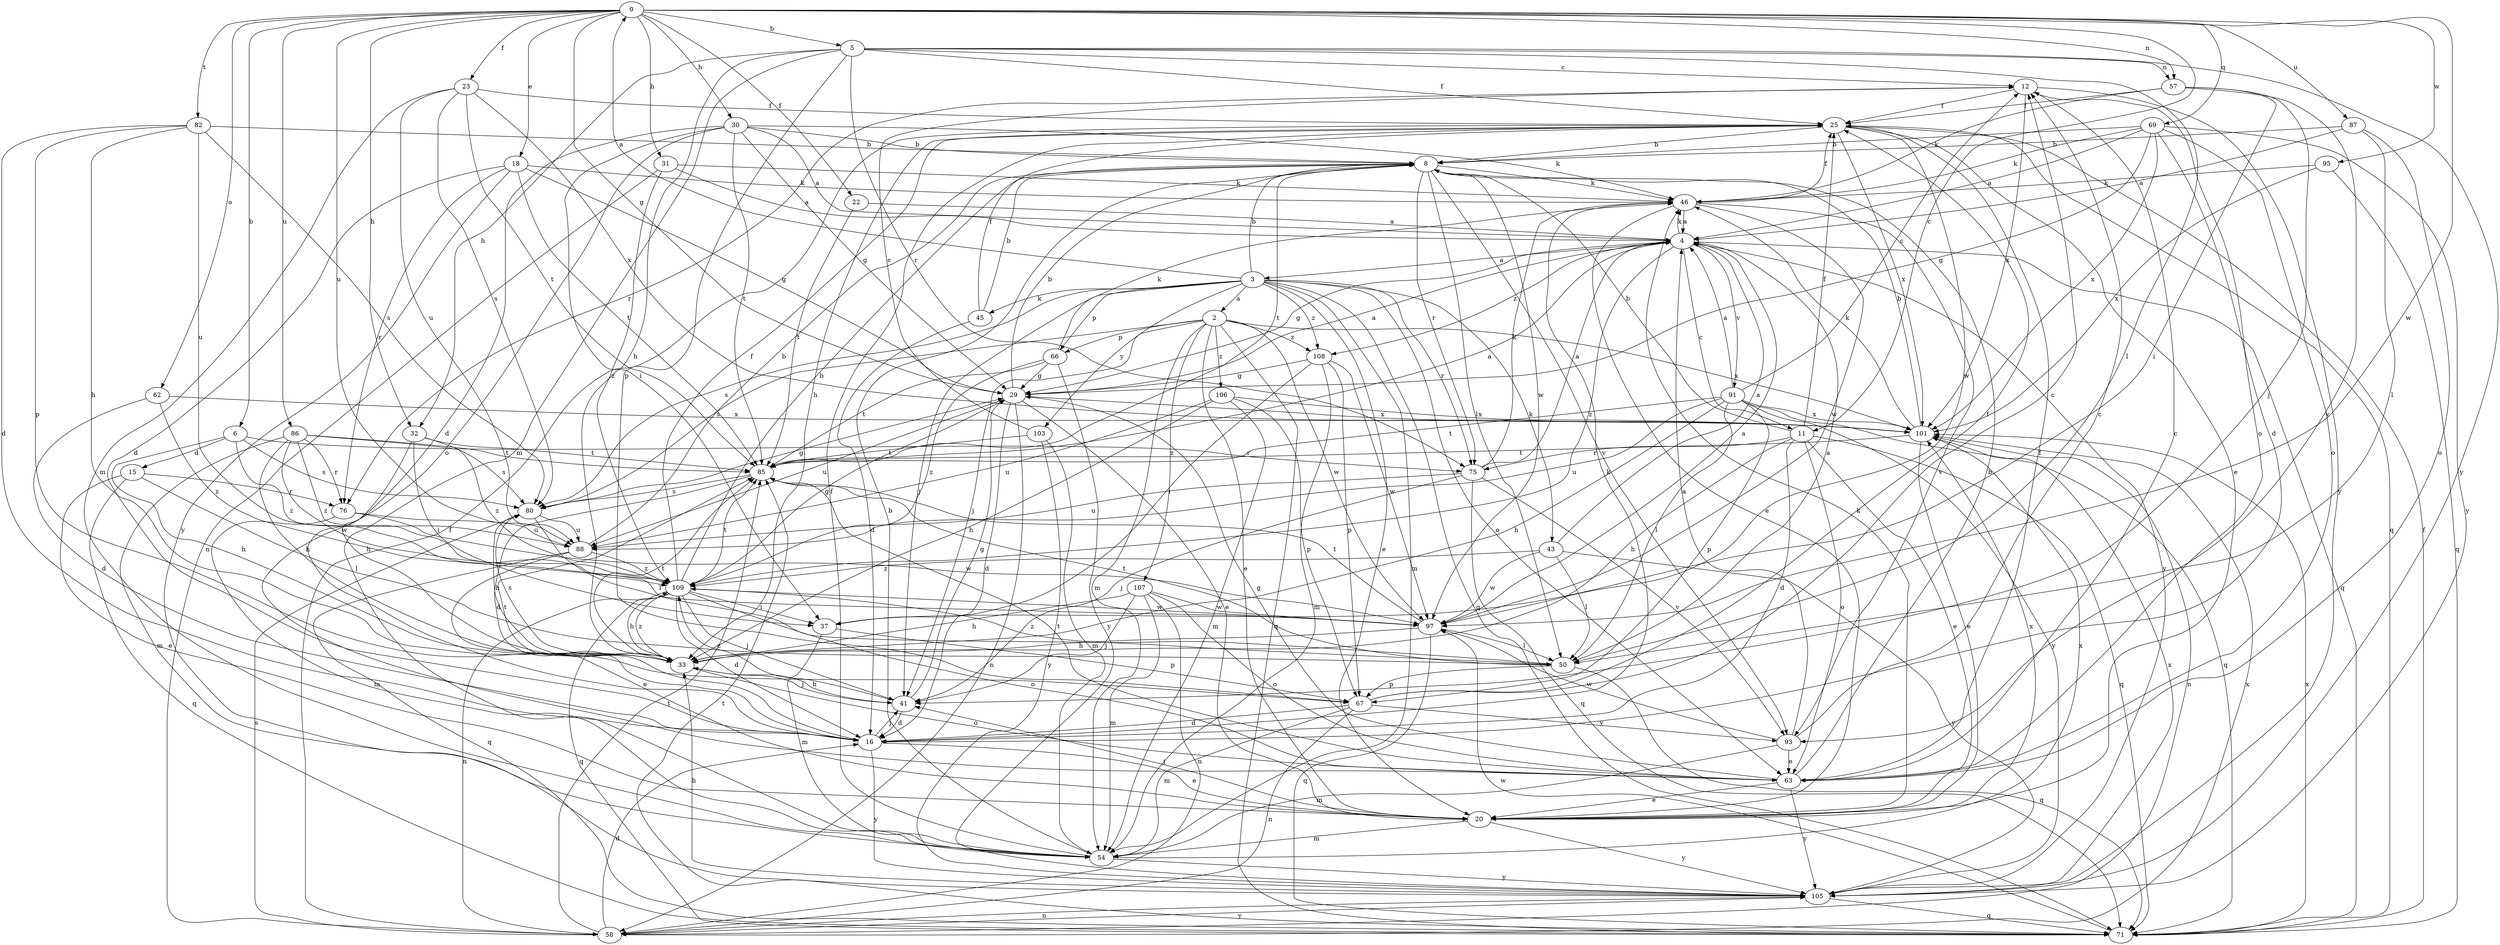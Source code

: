 strict digraph  {
0;
2;
3;
4;
5;
6;
8;
11;
12;
15;
16;
18;
20;
22;
23;
25;
29;
30;
31;
32;
33;
37;
41;
43;
45;
46;
50;
54;
57;
58;
62;
63;
66;
67;
69;
71;
75;
76;
80;
82;
85;
86;
87;
88;
91;
93;
95;
97;
101;
103;
105;
106;
107;
108;
109;
0 -> 5  [label=b];
0 -> 6  [label=b];
0 -> 11  [label=c];
0 -> 18  [label=e];
0 -> 22  [label=f];
0 -> 23  [label=f];
0 -> 29  [label=g];
0 -> 30  [label=h];
0 -> 31  [label=h];
0 -> 32  [label=h];
0 -> 57  [label=n];
0 -> 62  [label=o];
0 -> 69  [label=q];
0 -> 82  [label=t];
0 -> 86  [label=u];
0 -> 87  [label=u];
0 -> 88  [label=u];
0 -> 95  [label=w];
0 -> 97  [label=w];
2 -> 20  [label=e];
2 -> 41  [label=j];
2 -> 54  [label=m];
2 -> 66  [label=p];
2 -> 71  [label=q];
2 -> 80  [label=s];
2 -> 97  [label=w];
2 -> 101  [label=x];
2 -> 106  [label=z];
2 -> 107  [label=z];
2 -> 108  [label=z];
3 -> 0  [label=a];
3 -> 2  [label=a];
3 -> 8  [label=b];
3 -> 20  [label=e];
3 -> 41  [label=j];
3 -> 43  [label=k];
3 -> 45  [label=k];
3 -> 54  [label=m];
3 -> 63  [label=o];
3 -> 66  [label=p];
3 -> 71  [label=q];
3 -> 75  [label=r];
3 -> 80  [label=s];
3 -> 103  [label=y];
3 -> 108  [label=z];
4 -> 3  [label=a];
4 -> 11  [label=c];
4 -> 29  [label=g];
4 -> 46  [label=k];
4 -> 71  [label=q];
4 -> 91  [label=v];
4 -> 105  [label=y];
4 -> 108  [label=z];
4 -> 109  [label=z];
5 -> 12  [label=c];
5 -> 25  [label=f];
5 -> 32  [label=h];
5 -> 33  [label=h];
5 -> 50  [label=l];
5 -> 54  [label=m];
5 -> 57  [label=n];
5 -> 67  [label=p];
5 -> 75  [label=r];
5 -> 105  [label=y];
6 -> 15  [label=d];
6 -> 33  [label=h];
6 -> 75  [label=r];
6 -> 80  [label=s];
6 -> 109  [label=z];
8 -> 46  [label=k];
8 -> 50  [label=l];
8 -> 75  [label=r];
8 -> 85  [label=t];
8 -> 93  [label=v];
8 -> 97  [label=w];
11 -> 8  [label=b];
11 -> 16  [label=d];
11 -> 20  [label=e];
11 -> 25  [label=f];
11 -> 33  [label=h];
11 -> 63  [label=o];
11 -> 71  [label=q];
11 -> 75  [label=r];
12 -> 25  [label=f];
12 -> 63  [label=o];
12 -> 76  [label=r];
12 -> 101  [label=x];
12 -> 105  [label=y];
15 -> 20  [label=e];
15 -> 50  [label=l];
15 -> 71  [label=q];
15 -> 76  [label=r];
16 -> 20  [label=e];
16 -> 41  [label=j];
16 -> 46  [label=k];
16 -> 85  [label=t];
16 -> 105  [label=y];
18 -> 16  [label=d];
18 -> 29  [label=g];
18 -> 46  [label=k];
18 -> 76  [label=r];
18 -> 85  [label=t];
18 -> 105  [label=y];
20 -> 41  [label=j];
20 -> 46  [label=k];
20 -> 54  [label=m];
20 -> 101  [label=x];
20 -> 105  [label=y];
22 -> 4  [label=a];
22 -> 85  [label=t];
23 -> 25  [label=f];
23 -> 54  [label=m];
23 -> 80  [label=s];
23 -> 85  [label=t];
23 -> 88  [label=u];
23 -> 101  [label=x];
25 -> 8  [label=b];
25 -> 20  [label=e];
25 -> 33  [label=h];
25 -> 71  [label=q];
25 -> 97  [label=w];
25 -> 101  [label=x];
29 -> 4  [label=a];
29 -> 8  [label=b];
29 -> 16  [label=d];
29 -> 20  [label=e];
29 -> 58  [label=n];
29 -> 88  [label=u];
29 -> 101  [label=x];
30 -> 4  [label=a];
30 -> 8  [label=b];
30 -> 16  [label=d];
30 -> 29  [label=g];
30 -> 37  [label=i];
30 -> 46  [label=k];
30 -> 63  [label=o];
30 -> 85  [label=t];
31 -> 4  [label=a];
31 -> 46  [label=k];
31 -> 58  [label=n];
31 -> 109  [label=z];
32 -> 33  [label=h];
32 -> 37  [label=i];
32 -> 85  [label=t];
32 -> 109  [label=z];
33 -> 41  [label=j];
33 -> 63  [label=o];
33 -> 80  [label=s];
33 -> 85  [label=t];
33 -> 109  [label=z];
37 -> 54  [label=m];
37 -> 67  [label=p];
41 -> 16  [label=d];
41 -> 29  [label=g];
41 -> 33  [label=h];
41 -> 109  [label=z];
43 -> 4  [label=a];
43 -> 50  [label=l];
43 -> 97  [label=w];
43 -> 105  [label=y];
43 -> 109  [label=z];
45 -> 8  [label=b];
45 -> 16  [label=d];
45 -> 25  [label=f];
46 -> 4  [label=a];
46 -> 20  [label=e];
46 -> 25  [label=f];
46 -> 93  [label=v];
46 -> 97  [label=w];
50 -> 4  [label=a];
50 -> 67  [label=p];
50 -> 71  [label=q];
50 -> 85  [label=t];
50 -> 109  [label=z];
54 -> 8  [label=b];
54 -> 25  [label=f];
54 -> 101  [label=x];
54 -> 105  [label=y];
57 -> 25  [label=f];
57 -> 37  [label=i];
57 -> 41  [label=j];
57 -> 46  [label=k];
57 -> 93  [label=v];
58 -> 16  [label=d];
58 -> 25  [label=f];
58 -> 80  [label=s];
58 -> 85  [label=t];
58 -> 101  [label=x];
58 -> 105  [label=y];
62 -> 16  [label=d];
62 -> 101  [label=x];
62 -> 109  [label=z];
63 -> 8  [label=b];
63 -> 12  [label=c];
63 -> 20  [label=e];
63 -> 25  [label=f];
63 -> 29  [label=g];
63 -> 85  [label=t];
63 -> 105  [label=y];
66 -> 29  [label=g];
66 -> 46  [label=k];
66 -> 85  [label=t];
66 -> 105  [label=y];
66 -> 109  [label=z];
67 -> 12  [label=c];
67 -> 16  [label=d];
67 -> 25  [label=f];
67 -> 54  [label=m];
67 -> 58  [label=n];
67 -> 93  [label=v];
69 -> 4  [label=a];
69 -> 8  [label=b];
69 -> 16  [label=d];
69 -> 29  [label=g];
69 -> 46  [label=k];
69 -> 63  [label=o];
69 -> 101  [label=x];
69 -> 105  [label=y];
71 -> 25  [label=f];
71 -> 85  [label=t];
71 -> 97  [label=w];
71 -> 101  [label=x];
75 -> 4  [label=a];
75 -> 41  [label=j];
75 -> 46  [label=k];
75 -> 71  [label=q];
75 -> 88  [label=u];
75 -> 93  [label=v];
76 -> 54  [label=m];
76 -> 88  [label=u];
76 -> 97  [label=w];
80 -> 29  [label=g];
80 -> 33  [label=h];
80 -> 50  [label=l];
80 -> 88  [label=u];
82 -> 8  [label=b];
82 -> 16  [label=d];
82 -> 33  [label=h];
82 -> 67  [label=p];
82 -> 80  [label=s];
82 -> 88  [label=u];
85 -> 4  [label=a];
85 -> 16  [label=d];
85 -> 80  [label=s];
86 -> 33  [label=h];
86 -> 54  [label=m];
86 -> 76  [label=r];
86 -> 80  [label=s];
86 -> 85  [label=t];
86 -> 97  [label=w];
86 -> 109  [label=z];
87 -> 4  [label=a];
87 -> 8  [label=b];
87 -> 50  [label=l];
87 -> 63  [label=o];
88 -> 8  [label=b];
88 -> 20  [label=e];
88 -> 71  [label=q];
88 -> 109  [label=z];
91 -> 4  [label=a];
91 -> 12  [label=c];
91 -> 33  [label=h];
91 -> 50  [label=l];
91 -> 67  [label=p];
91 -> 71  [label=q];
91 -> 85  [label=t];
91 -> 88  [label=u];
91 -> 101  [label=x];
91 -> 105  [label=y];
93 -> 4  [label=a];
93 -> 12  [label=c];
93 -> 54  [label=m];
93 -> 63  [label=o];
93 -> 97  [label=w];
95 -> 46  [label=k];
95 -> 71  [label=q];
95 -> 101  [label=x];
97 -> 4  [label=a];
97 -> 33  [label=h];
97 -> 50  [label=l];
97 -> 71  [label=q];
97 -> 85  [label=t];
101 -> 8  [label=b];
101 -> 20  [label=e];
101 -> 46  [label=k];
101 -> 58  [label=n];
101 -> 85  [label=t];
103 -> 12  [label=c];
103 -> 54  [label=m];
103 -> 85  [label=t];
103 -> 105  [label=y];
105 -> 33  [label=h];
105 -> 58  [label=n];
105 -> 71  [label=q];
105 -> 101  [label=x];
106 -> 33  [label=h];
106 -> 54  [label=m];
106 -> 67  [label=p];
106 -> 88  [label=u];
106 -> 101  [label=x];
107 -> 33  [label=h];
107 -> 41  [label=j];
107 -> 54  [label=m];
107 -> 58  [label=n];
107 -> 63  [label=o];
107 -> 97  [label=w];
108 -> 29  [label=g];
108 -> 37  [label=i];
108 -> 54  [label=m];
108 -> 67  [label=p];
108 -> 97  [label=w];
109 -> 8  [label=b];
109 -> 16  [label=d];
109 -> 25  [label=f];
109 -> 29  [label=g];
109 -> 33  [label=h];
109 -> 37  [label=i];
109 -> 41  [label=j];
109 -> 58  [label=n];
109 -> 63  [label=o];
109 -> 71  [label=q];
109 -> 85  [label=t];
109 -> 97  [label=w];
}
